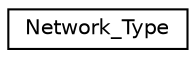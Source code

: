 digraph "Graphical Class Hierarchy"
{
 // LATEX_PDF_SIZE
  edge [fontname="Helvetica",fontsize="10",labelfontname="Helvetica",labelfontsize="10"];
  node [fontname="Helvetica",fontsize="10",shape=record];
  rankdir="LR";
  Node0 [label="Network_Type",height=0.2,width=0.4,color="black", fillcolor="white", style="filled",URL="$structNetwork__Type.html",tooltip=" "];
}
